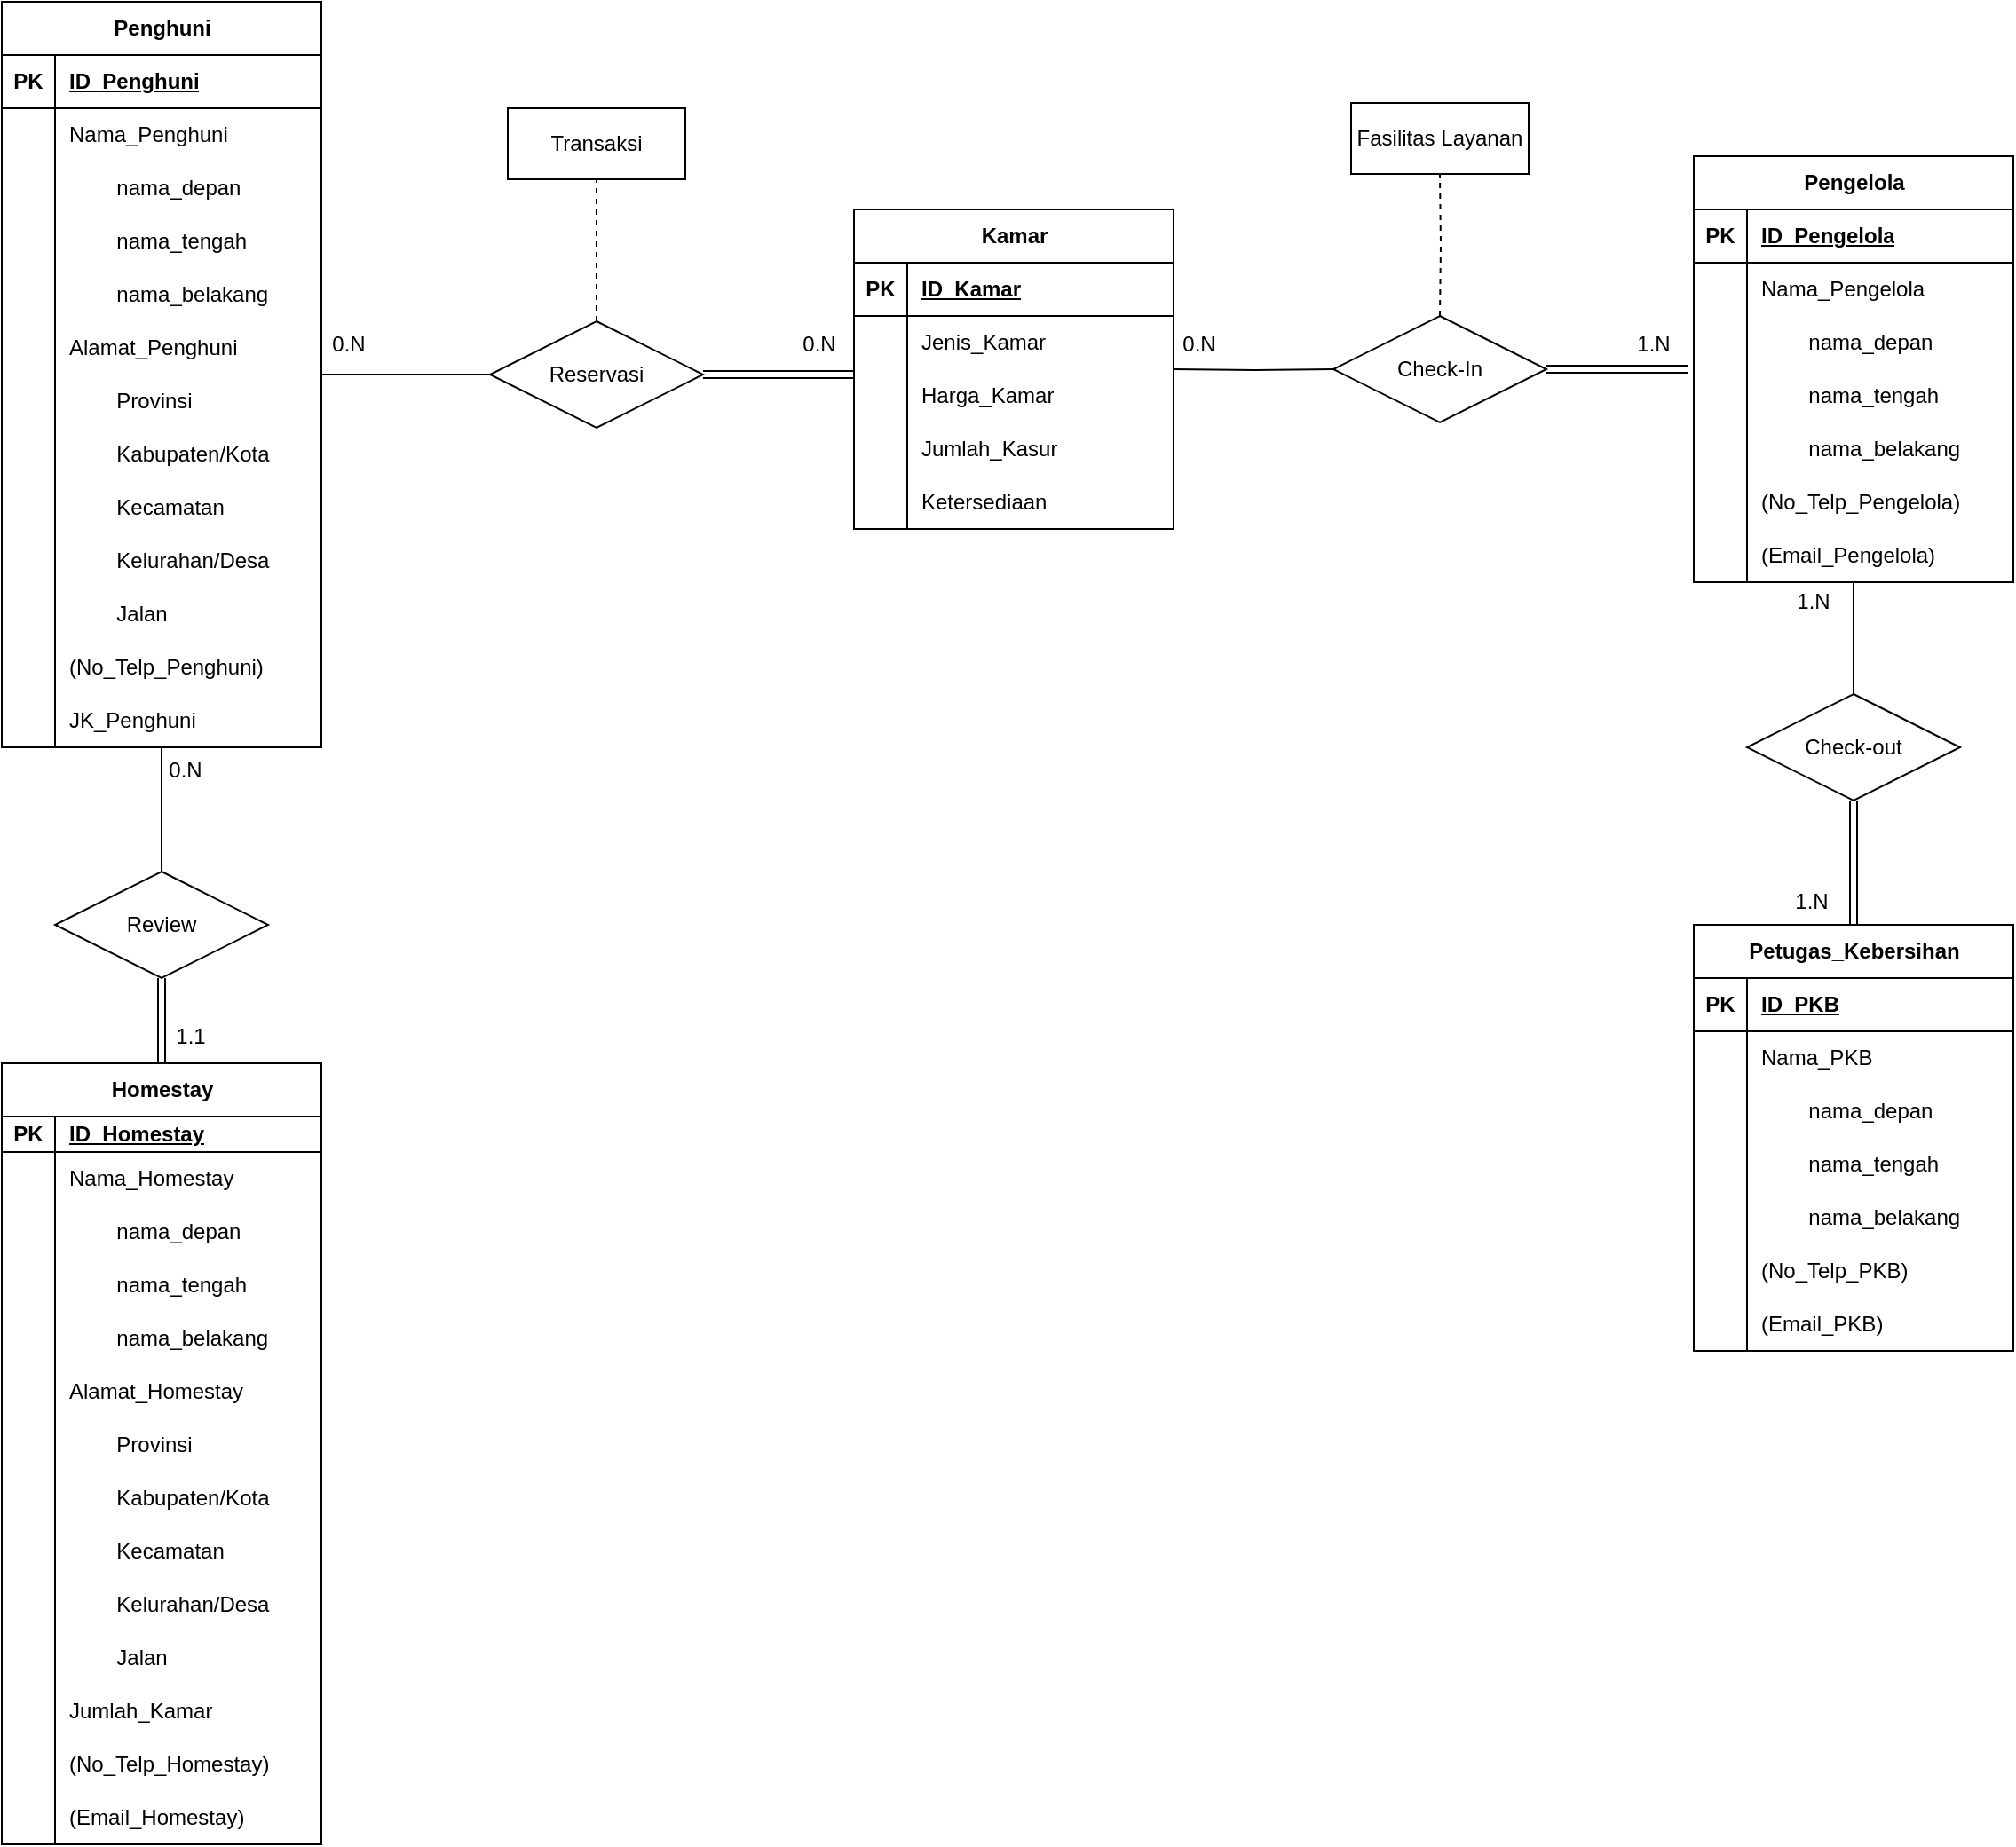 <mxfile version="22.1.5" type="github">
  <diagram name="Page-1" id="TNbsk6ovCbSjlvAbiKkQ">
    <mxGraphModel dx="5160" dy="2316" grid="1" gridSize="10" guides="1" tooltips="1" connect="1" arrows="1" fold="1" page="1" pageScale="1" pageWidth="850" pageHeight="1100" math="0" shadow="0">
      <root>
        <mxCell id="0" />
        <mxCell id="1" parent="0" />
        <mxCell id="HPp28Jpv8sES7G_G6npr-97" style="edgeStyle=orthogonalEdgeStyle;rounded=0;orthogonalLoop=1;jettySize=auto;html=1;endArrow=none;endFill=0;" edge="1" parent="1" source="HPp28Jpv8sES7G_G6npr-1" target="HPp28Jpv8sES7G_G6npr-90">
          <mxGeometry relative="1" as="geometry" />
        </mxCell>
        <mxCell id="HPp28Jpv8sES7G_G6npr-360" style="edgeStyle=orthogonalEdgeStyle;rounded=0;orthogonalLoop=1;jettySize=auto;html=1;entryX=0.5;entryY=0;entryDx=0;entryDy=0;endArrow=none;endFill=0;" edge="1" parent="1" source="HPp28Jpv8sES7G_G6npr-1">
          <mxGeometry relative="1" as="geometry">
            <mxPoint x="180" y="690" as="targetPoint" />
          </mxGeometry>
        </mxCell>
        <mxCell id="HPp28Jpv8sES7G_G6npr-1" value="Penghuni" style="shape=table;startSize=30;container=1;collapsible=1;childLayout=tableLayout;fixedRows=1;rowLines=0;fontStyle=1;align=center;resizeLast=1;html=1;" vertex="1" parent="1">
          <mxGeometry x="90" y="200" width="180" height="420" as="geometry" />
        </mxCell>
        <mxCell id="HPp28Jpv8sES7G_G6npr-2" value="" style="shape=tableRow;horizontal=0;startSize=0;swimlaneHead=0;swimlaneBody=0;fillColor=none;collapsible=0;dropTarget=0;points=[[0,0.5],[1,0.5]];portConstraint=eastwest;top=0;left=0;right=0;bottom=1;" vertex="1" parent="HPp28Jpv8sES7G_G6npr-1">
          <mxGeometry y="30" width="180" height="30" as="geometry" />
        </mxCell>
        <mxCell id="HPp28Jpv8sES7G_G6npr-3" value="PK" style="shape=partialRectangle;connectable=0;fillColor=none;top=0;left=0;bottom=0;right=0;fontStyle=1;overflow=hidden;whiteSpace=wrap;html=1;" vertex="1" parent="HPp28Jpv8sES7G_G6npr-2">
          <mxGeometry width="30" height="30" as="geometry">
            <mxRectangle width="30" height="30" as="alternateBounds" />
          </mxGeometry>
        </mxCell>
        <mxCell id="HPp28Jpv8sES7G_G6npr-4" value="ID_Penghuni" style="shape=partialRectangle;connectable=0;fillColor=none;top=0;left=0;bottom=0;right=0;align=left;spacingLeft=6;fontStyle=5;overflow=hidden;whiteSpace=wrap;html=1;" vertex="1" parent="HPp28Jpv8sES7G_G6npr-2">
          <mxGeometry x="30" width="150" height="30" as="geometry">
            <mxRectangle width="150" height="30" as="alternateBounds" />
          </mxGeometry>
        </mxCell>
        <mxCell id="HPp28Jpv8sES7G_G6npr-5" value="" style="shape=tableRow;horizontal=0;startSize=0;swimlaneHead=0;swimlaneBody=0;fillColor=none;collapsible=0;dropTarget=0;points=[[0,0.5],[1,0.5]];portConstraint=eastwest;top=0;left=0;right=0;bottom=0;" vertex="1" parent="HPp28Jpv8sES7G_G6npr-1">
          <mxGeometry y="60" width="180" height="30" as="geometry" />
        </mxCell>
        <mxCell id="HPp28Jpv8sES7G_G6npr-6" value="" style="shape=partialRectangle;connectable=0;fillColor=none;top=0;left=0;bottom=0;right=0;editable=1;overflow=hidden;whiteSpace=wrap;html=1;" vertex="1" parent="HPp28Jpv8sES7G_G6npr-5">
          <mxGeometry width="30" height="30" as="geometry">
            <mxRectangle width="30" height="30" as="alternateBounds" />
          </mxGeometry>
        </mxCell>
        <mxCell id="HPp28Jpv8sES7G_G6npr-7" value="Nama_Penghuni" style="shape=partialRectangle;connectable=0;fillColor=none;top=0;left=0;bottom=0;right=0;align=left;spacingLeft=6;overflow=hidden;whiteSpace=wrap;html=1;" vertex="1" parent="HPp28Jpv8sES7G_G6npr-5">
          <mxGeometry x="30" width="150" height="30" as="geometry">
            <mxRectangle width="150" height="30" as="alternateBounds" />
          </mxGeometry>
        </mxCell>
        <mxCell id="HPp28Jpv8sES7G_G6npr-8" value="" style="shape=tableRow;horizontal=0;startSize=0;swimlaneHead=0;swimlaneBody=0;fillColor=none;collapsible=0;dropTarget=0;points=[[0,0.5],[1,0.5]];portConstraint=eastwest;top=0;left=0;right=0;bottom=0;" vertex="1" parent="HPp28Jpv8sES7G_G6npr-1">
          <mxGeometry y="90" width="180" height="30" as="geometry" />
        </mxCell>
        <mxCell id="HPp28Jpv8sES7G_G6npr-9" value="" style="shape=partialRectangle;connectable=0;fillColor=none;top=0;left=0;bottom=0;right=0;editable=1;overflow=hidden;whiteSpace=wrap;html=1;" vertex="1" parent="HPp28Jpv8sES7G_G6npr-8">
          <mxGeometry width="30" height="30" as="geometry">
            <mxRectangle width="30" height="30" as="alternateBounds" />
          </mxGeometry>
        </mxCell>
        <mxCell id="HPp28Jpv8sES7G_G6npr-10" value="&lt;span style=&quot;white-space: pre;&quot;&gt;&#x9;&lt;/span&gt;nama_depan" style="shape=partialRectangle;connectable=0;fillColor=none;top=0;left=0;bottom=0;right=0;align=left;spacingLeft=6;overflow=hidden;whiteSpace=wrap;html=1;" vertex="1" parent="HPp28Jpv8sES7G_G6npr-8">
          <mxGeometry x="30" width="150" height="30" as="geometry">
            <mxRectangle width="150" height="30" as="alternateBounds" />
          </mxGeometry>
        </mxCell>
        <mxCell id="HPp28Jpv8sES7G_G6npr-11" value="" style="shape=tableRow;horizontal=0;startSize=0;swimlaneHead=0;swimlaneBody=0;fillColor=none;collapsible=0;dropTarget=0;points=[[0,0.5],[1,0.5]];portConstraint=eastwest;top=0;left=0;right=0;bottom=0;" vertex="1" parent="HPp28Jpv8sES7G_G6npr-1">
          <mxGeometry y="120" width="180" height="30" as="geometry" />
        </mxCell>
        <mxCell id="HPp28Jpv8sES7G_G6npr-12" value="" style="shape=partialRectangle;connectable=0;fillColor=none;top=0;left=0;bottom=0;right=0;editable=1;overflow=hidden;whiteSpace=wrap;html=1;" vertex="1" parent="HPp28Jpv8sES7G_G6npr-11">
          <mxGeometry width="30" height="30" as="geometry">
            <mxRectangle width="30" height="30" as="alternateBounds" />
          </mxGeometry>
        </mxCell>
        <mxCell id="HPp28Jpv8sES7G_G6npr-13" value="&lt;span style=&quot;white-space: pre;&quot;&gt;&#x9;&lt;/span&gt;nama_tengah" style="shape=partialRectangle;connectable=0;fillColor=none;top=0;left=0;bottom=0;right=0;align=left;spacingLeft=6;overflow=hidden;whiteSpace=wrap;html=1;" vertex="1" parent="HPp28Jpv8sES7G_G6npr-11">
          <mxGeometry x="30" width="150" height="30" as="geometry">
            <mxRectangle width="150" height="30" as="alternateBounds" />
          </mxGeometry>
        </mxCell>
        <mxCell id="HPp28Jpv8sES7G_G6npr-14" value="" style="shape=tableRow;horizontal=0;startSize=0;swimlaneHead=0;swimlaneBody=0;fillColor=none;collapsible=0;dropTarget=0;points=[[0,0.5],[1,0.5]];portConstraint=eastwest;top=0;left=0;right=0;bottom=0;" vertex="1" parent="HPp28Jpv8sES7G_G6npr-1">
          <mxGeometry y="150" width="180" height="30" as="geometry" />
        </mxCell>
        <mxCell id="HPp28Jpv8sES7G_G6npr-15" value="" style="shape=partialRectangle;connectable=0;fillColor=none;top=0;left=0;bottom=0;right=0;editable=1;overflow=hidden;whiteSpace=wrap;html=1;" vertex="1" parent="HPp28Jpv8sES7G_G6npr-14">
          <mxGeometry width="30" height="30" as="geometry">
            <mxRectangle width="30" height="30" as="alternateBounds" />
          </mxGeometry>
        </mxCell>
        <mxCell id="HPp28Jpv8sES7G_G6npr-16" value="&lt;span style=&quot;white-space: pre;&quot;&gt;&#x9;&lt;/span&gt;nama_belakang" style="shape=partialRectangle;connectable=0;fillColor=none;top=0;left=0;bottom=0;right=0;align=left;spacingLeft=6;overflow=hidden;whiteSpace=wrap;html=1;" vertex="1" parent="HPp28Jpv8sES7G_G6npr-14">
          <mxGeometry x="30" width="150" height="30" as="geometry">
            <mxRectangle width="150" height="30" as="alternateBounds" />
          </mxGeometry>
        </mxCell>
        <mxCell id="HPp28Jpv8sES7G_G6npr-17" value="" style="shape=tableRow;horizontal=0;startSize=0;swimlaneHead=0;swimlaneBody=0;fillColor=none;collapsible=0;dropTarget=0;points=[[0,0.5],[1,0.5]];portConstraint=eastwest;top=0;left=0;right=0;bottom=0;" vertex="1" parent="HPp28Jpv8sES7G_G6npr-1">
          <mxGeometry y="180" width="180" height="30" as="geometry" />
        </mxCell>
        <mxCell id="HPp28Jpv8sES7G_G6npr-18" value="" style="shape=partialRectangle;connectable=0;fillColor=none;top=0;left=0;bottom=0;right=0;editable=1;overflow=hidden;whiteSpace=wrap;html=1;" vertex="1" parent="HPp28Jpv8sES7G_G6npr-17">
          <mxGeometry width="30" height="30" as="geometry">
            <mxRectangle width="30" height="30" as="alternateBounds" />
          </mxGeometry>
        </mxCell>
        <mxCell id="HPp28Jpv8sES7G_G6npr-19" value="Alamat_Penghuni" style="shape=partialRectangle;connectable=0;fillColor=none;top=0;left=0;bottom=0;right=0;align=left;spacingLeft=6;overflow=hidden;whiteSpace=wrap;html=1;" vertex="1" parent="HPp28Jpv8sES7G_G6npr-17">
          <mxGeometry x="30" width="150" height="30" as="geometry">
            <mxRectangle width="150" height="30" as="alternateBounds" />
          </mxGeometry>
        </mxCell>
        <mxCell id="HPp28Jpv8sES7G_G6npr-20" value="" style="shape=tableRow;horizontal=0;startSize=0;swimlaneHead=0;swimlaneBody=0;fillColor=none;collapsible=0;dropTarget=0;points=[[0,0.5],[1,0.5]];portConstraint=eastwest;top=0;left=0;right=0;bottom=0;" vertex="1" parent="HPp28Jpv8sES7G_G6npr-1">
          <mxGeometry y="210" width="180" height="30" as="geometry" />
        </mxCell>
        <mxCell id="HPp28Jpv8sES7G_G6npr-21" value="" style="shape=partialRectangle;connectable=0;fillColor=none;top=0;left=0;bottom=0;right=0;editable=1;overflow=hidden;whiteSpace=wrap;html=1;" vertex="1" parent="HPp28Jpv8sES7G_G6npr-20">
          <mxGeometry width="30" height="30" as="geometry">
            <mxRectangle width="30" height="30" as="alternateBounds" />
          </mxGeometry>
        </mxCell>
        <mxCell id="HPp28Jpv8sES7G_G6npr-22" value="&lt;span style=&quot;white-space: pre;&quot;&gt;&#x9;&lt;/span&gt;Provinsi" style="shape=partialRectangle;connectable=0;fillColor=none;top=0;left=0;bottom=0;right=0;align=left;spacingLeft=6;overflow=hidden;whiteSpace=wrap;html=1;" vertex="1" parent="HPp28Jpv8sES7G_G6npr-20">
          <mxGeometry x="30" width="150" height="30" as="geometry">
            <mxRectangle width="150" height="30" as="alternateBounds" />
          </mxGeometry>
        </mxCell>
        <mxCell id="HPp28Jpv8sES7G_G6npr-23" value="" style="shape=tableRow;horizontal=0;startSize=0;swimlaneHead=0;swimlaneBody=0;fillColor=none;collapsible=0;dropTarget=0;points=[[0,0.5],[1,0.5]];portConstraint=eastwest;top=0;left=0;right=0;bottom=0;" vertex="1" parent="HPp28Jpv8sES7G_G6npr-1">
          <mxGeometry y="240" width="180" height="30" as="geometry" />
        </mxCell>
        <mxCell id="HPp28Jpv8sES7G_G6npr-24" value="" style="shape=partialRectangle;connectable=0;fillColor=none;top=0;left=0;bottom=0;right=0;editable=1;overflow=hidden;whiteSpace=wrap;html=1;" vertex="1" parent="HPp28Jpv8sES7G_G6npr-23">
          <mxGeometry width="30" height="30" as="geometry">
            <mxRectangle width="30" height="30" as="alternateBounds" />
          </mxGeometry>
        </mxCell>
        <mxCell id="HPp28Jpv8sES7G_G6npr-25" value="&lt;span style=&quot;white-space: pre;&quot;&gt;&#x9;&lt;/span&gt;Kabupaten/Kota" style="shape=partialRectangle;connectable=0;fillColor=none;top=0;left=0;bottom=0;right=0;align=left;spacingLeft=6;overflow=hidden;whiteSpace=wrap;html=1;" vertex="1" parent="HPp28Jpv8sES7G_G6npr-23">
          <mxGeometry x="30" width="150" height="30" as="geometry">
            <mxRectangle width="150" height="30" as="alternateBounds" />
          </mxGeometry>
        </mxCell>
        <mxCell id="HPp28Jpv8sES7G_G6npr-26" value="" style="shape=tableRow;horizontal=0;startSize=0;swimlaneHead=0;swimlaneBody=0;fillColor=none;collapsible=0;dropTarget=0;points=[[0,0.5],[1,0.5]];portConstraint=eastwest;top=0;left=0;right=0;bottom=0;" vertex="1" parent="HPp28Jpv8sES7G_G6npr-1">
          <mxGeometry y="270" width="180" height="30" as="geometry" />
        </mxCell>
        <mxCell id="HPp28Jpv8sES7G_G6npr-27" value="" style="shape=partialRectangle;connectable=0;fillColor=none;top=0;left=0;bottom=0;right=0;editable=1;overflow=hidden;whiteSpace=wrap;html=1;" vertex="1" parent="HPp28Jpv8sES7G_G6npr-26">
          <mxGeometry width="30" height="30" as="geometry">
            <mxRectangle width="30" height="30" as="alternateBounds" />
          </mxGeometry>
        </mxCell>
        <mxCell id="HPp28Jpv8sES7G_G6npr-28" value="&lt;span style=&quot;white-space: pre;&quot;&gt;&#x9;&lt;/span&gt;Kecamatan" style="shape=partialRectangle;connectable=0;fillColor=none;top=0;left=0;bottom=0;right=0;align=left;spacingLeft=6;overflow=hidden;whiteSpace=wrap;html=1;" vertex="1" parent="HPp28Jpv8sES7G_G6npr-26">
          <mxGeometry x="30" width="150" height="30" as="geometry">
            <mxRectangle width="150" height="30" as="alternateBounds" />
          </mxGeometry>
        </mxCell>
        <mxCell id="HPp28Jpv8sES7G_G6npr-29" value="" style="shape=tableRow;horizontal=0;startSize=0;swimlaneHead=0;swimlaneBody=0;fillColor=none;collapsible=0;dropTarget=0;points=[[0,0.5],[1,0.5]];portConstraint=eastwest;top=0;left=0;right=0;bottom=0;" vertex="1" parent="HPp28Jpv8sES7G_G6npr-1">
          <mxGeometry y="300" width="180" height="30" as="geometry" />
        </mxCell>
        <mxCell id="HPp28Jpv8sES7G_G6npr-30" value="" style="shape=partialRectangle;connectable=0;fillColor=none;top=0;left=0;bottom=0;right=0;editable=1;overflow=hidden;whiteSpace=wrap;html=1;" vertex="1" parent="HPp28Jpv8sES7G_G6npr-29">
          <mxGeometry width="30" height="30" as="geometry">
            <mxRectangle width="30" height="30" as="alternateBounds" />
          </mxGeometry>
        </mxCell>
        <mxCell id="HPp28Jpv8sES7G_G6npr-31" value="&lt;span style=&quot;white-space: pre;&quot;&gt;&#x9;&lt;/span&gt;Kelurahan/Desa" style="shape=partialRectangle;connectable=0;fillColor=none;top=0;left=0;bottom=0;right=0;align=left;spacingLeft=6;overflow=hidden;whiteSpace=wrap;html=1;" vertex="1" parent="HPp28Jpv8sES7G_G6npr-29">
          <mxGeometry x="30" width="150" height="30" as="geometry">
            <mxRectangle width="150" height="30" as="alternateBounds" />
          </mxGeometry>
        </mxCell>
        <mxCell id="HPp28Jpv8sES7G_G6npr-32" value="" style="shape=tableRow;horizontal=0;startSize=0;swimlaneHead=0;swimlaneBody=0;fillColor=none;collapsible=0;dropTarget=0;points=[[0,0.5],[1,0.5]];portConstraint=eastwest;top=0;left=0;right=0;bottom=0;" vertex="1" parent="HPp28Jpv8sES7G_G6npr-1">
          <mxGeometry y="330" width="180" height="30" as="geometry" />
        </mxCell>
        <mxCell id="HPp28Jpv8sES7G_G6npr-33" value="" style="shape=partialRectangle;connectable=0;fillColor=none;top=0;left=0;bottom=0;right=0;editable=1;overflow=hidden;whiteSpace=wrap;html=1;" vertex="1" parent="HPp28Jpv8sES7G_G6npr-32">
          <mxGeometry width="30" height="30" as="geometry">
            <mxRectangle width="30" height="30" as="alternateBounds" />
          </mxGeometry>
        </mxCell>
        <mxCell id="HPp28Jpv8sES7G_G6npr-34" value="&lt;span style=&quot;white-space: pre;&quot;&gt;&#x9;&lt;/span&gt;Jalan" style="shape=partialRectangle;connectable=0;fillColor=none;top=0;left=0;bottom=0;right=0;align=left;spacingLeft=6;overflow=hidden;whiteSpace=wrap;html=1;" vertex="1" parent="HPp28Jpv8sES7G_G6npr-32">
          <mxGeometry x="30" width="150" height="30" as="geometry">
            <mxRectangle width="150" height="30" as="alternateBounds" />
          </mxGeometry>
        </mxCell>
        <mxCell id="HPp28Jpv8sES7G_G6npr-35" value="" style="shape=tableRow;horizontal=0;startSize=0;swimlaneHead=0;swimlaneBody=0;fillColor=none;collapsible=0;dropTarget=0;points=[[0,0.5],[1,0.5]];portConstraint=eastwest;top=0;left=0;right=0;bottom=0;" vertex="1" parent="HPp28Jpv8sES7G_G6npr-1">
          <mxGeometry y="360" width="180" height="30" as="geometry" />
        </mxCell>
        <mxCell id="HPp28Jpv8sES7G_G6npr-36" value="" style="shape=partialRectangle;connectable=0;fillColor=none;top=0;left=0;bottom=0;right=0;editable=1;overflow=hidden;whiteSpace=wrap;html=1;" vertex="1" parent="HPp28Jpv8sES7G_G6npr-35">
          <mxGeometry width="30" height="30" as="geometry">
            <mxRectangle width="30" height="30" as="alternateBounds" />
          </mxGeometry>
        </mxCell>
        <mxCell id="HPp28Jpv8sES7G_G6npr-37" value="(No_Telp_Penghuni)" style="shape=partialRectangle;connectable=0;fillColor=none;top=0;left=0;bottom=0;right=0;align=left;spacingLeft=6;overflow=hidden;whiteSpace=wrap;html=1;" vertex="1" parent="HPp28Jpv8sES7G_G6npr-35">
          <mxGeometry x="30" width="150" height="30" as="geometry">
            <mxRectangle width="150" height="30" as="alternateBounds" />
          </mxGeometry>
        </mxCell>
        <mxCell id="HPp28Jpv8sES7G_G6npr-38" value="" style="shape=tableRow;horizontal=0;startSize=0;swimlaneHead=0;swimlaneBody=0;fillColor=none;collapsible=0;dropTarget=0;points=[[0,0.5],[1,0.5]];portConstraint=eastwest;top=0;left=0;right=0;bottom=0;" vertex="1" parent="HPp28Jpv8sES7G_G6npr-1">
          <mxGeometry y="390" width="180" height="30" as="geometry" />
        </mxCell>
        <mxCell id="HPp28Jpv8sES7G_G6npr-39" value="" style="shape=partialRectangle;connectable=0;fillColor=none;top=0;left=0;bottom=0;right=0;editable=1;overflow=hidden;whiteSpace=wrap;html=1;" vertex="1" parent="HPp28Jpv8sES7G_G6npr-38">
          <mxGeometry width="30" height="30" as="geometry">
            <mxRectangle width="30" height="30" as="alternateBounds" />
          </mxGeometry>
        </mxCell>
        <mxCell id="HPp28Jpv8sES7G_G6npr-40" value="JK_Penghuni" style="shape=partialRectangle;connectable=0;fillColor=none;top=0;left=0;bottom=0;right=0;align=left;spacingLeft=6;overflow=hidden;whiteSpace=wrap;html=1;" vertex="1" parent="HPp28Jpv8sES7G_G6npr-38">
          <mxGeometry x="30" width="150" height="30" as="geometry">
            <mxRectangle width="150" height="30" as="alternateBounds" />
          </mxGeometry>
        </mxCell>
        <mxCell id="HPp28Jpv8sES7G_G6npr-258" style="edgeStyle=orthogonalEdgeStyle;rounded=0;orthogonalLoop=1;jettySize=auto;html=1;entryX=0;entryY=0.5;entryDx=0;entryDy=0;endArrow=none;endFill=0;" edge="1" parent="1" target="HPp28Jpv8sES7G_G6npr-257">
          <mxGeometry relative="1" as="geometry">
            <mxPoint x="810" y="407.0" as="targetPoint" />
            <mxPoint x="750" y="407" as="sourcePoint" />
          </mxGeometry>
        </mxCell>
        <mxCell id="HPp28Jpv8sES7G_G6npr-98" style="edgeStyle=orthogonalEdgeStyle;rounded=0;orthogonalLoop=1;jettySize=auto;html=1;endArrow=none;endFill=0;shape=link;" edge="1" parent="1" source="HPp28Jpv8sES7G_G6npr-90">
          <mxGeometry relative="1" as="geometry">
            <mxPoint x="570" y="410" as="targetPoint" />
          </mxGeometry>
        </mxCell>
        <mxCell id="HPp28Jpv8sES7G_G6npr-100" style="edgeStyle=orthogonalEdgeStyle;rounded=0;orthogonalLoop=1;jettySize=auto;html=1;entryX=0.5;entryY=1;entryDx=0;entryDy=0;endArrow=none;endFill=0;dashed=1;" edge="1" parent="1" source="HPp28Jpv8sES7G_G6npr-90" target="HPp28Jpv8sES7G_G6npr-99">
          <mxGeometry relative="1" as="geometry" />
        </mxCell>
        <mxCell id="HPp28Jpv8sES7G_G6npr-90" value="Reservasi" style="shape=rhombus;perimeter=rhombusPerimeter;whiteSpace=wrap;html=1;align=center;" vertex="1" parent="1">
          <mxGeometry x="365" y="380" width="120" height="60" as="geometry" />
        </mxCell>
        <mxCell id="HPp28Jpv8sES7G_G6npr-99" value="Transaksi" style="whiteSpace=wrap;html=1;align=center;" vertex="1" parent="1">
          <mxGeometry x="375" y="260" width="100" height="40" as="geometry" />
        </mxCell>
        <mxCell id="HPp28Jpv8sES7G_G6npr-370" style="edgeStyle=orthogonalEdgeStyle;rounded=0;orthogonalLoop=1;jettySize=auto;html=1;entryX=0.5;entryY=0;entryDx=0;entryDy=0;endArrow=none;endFill=0;" edge="1" parent="1" source="HPp28Jpv8sES7G_G6npr-101" target="HPp28Jpv8sES7G_G6npr-369">
          <mxGeometry relative="1" as="geometry" />
        </mxCell>
        <mxCell id="HPp28Jpv8sES7G_G6npr-101" value="Pengelola" style="shape=table;startSize=30;container=1;collapsible=1;childLayout=tableLayout;fixedRows=1;rowLines=0;fontStyle=1;align=center;resizeLast=1;html=1;" vertex="1" parent="1">
          <mxGeometry x="1043" y="287" width="180" height="240" as="geometry" />
        </mxCell>
        <mxCell id="HPp28Jpv8sES7G_G6npr-102" value="" style="shape=tableRow;horizontal=0;startSize=0;swimlaneHead=0;swimlaneBody=0;fillColor=none;collapsible=0;dropTarget=0;points=[[0,0.5],[1,0.5]];portConstraint=eastwest;top=0;left=0;right=0;bottom=1;" vertex="1" parent="HPp28Jpv8sES7G_G6npr-101">
          <mxGeometry y="30" width="180" height="30" as="geometry" />
        </mxCell>
        <mxCell id="HPp28Jpv8sES7G_G6npr-103" value="PK" style="shape=partialRectangle;connectable=0;fillColor=none;top=0;left=0;bottom=0;right=0;fontStyle=1;overflow=hidden;whiteSpace=wrap;html=1;" vertex="1" parent="HPp28Jpv8sES7G_G6npr-102">
          <mxGeometry width="30" height="30" as="geometry">
            <mxRectangle width="30" height="30" as="alternateBounds" />
          </mxGeometry>
        </mxCell>
        <mxCell id="HPp28Jpv8sES7G_G6npr-104" value="ID_Pengelola" style="shape=partialRectangle;connectable=0;fillColor=none;top=0;left=0;bottom=0;right=0;align=left;spacingLeft=6;fontStyle=5;overflow=hidden;whiteSpace=wrap;html=1;" vertex="1" parent="HPp28Jpv8sES7G_G6npr-102">
          <mxGeometry x="30" width="150" height="30" as="geometry">
            <mxRectangle width="150" height="30" as="alternateBounds" />
          </mxGeometry>
        </mxCell>
        <mxCell id="HPp28Jpv8sES7G_G6npr-105" value="" style="shape=tableRow;horizontal=0;startSize=0;swimlaneHead=0;swimlaneBody=0;fillColor=none;collapsible=0;dropTarget=0;points=[[0,0.5],[1,0.5]];portConstraint=eastwest;top=0;left=0;right=0;bottom=0;" vertex="1" parent="HPp28Jpv8sES7G_G6npr-101">
          <mxGeometry y="60" width="180" height="30" as="geometry" />
        </mxCell>
        <mxCell id="HPp28Jpv8sES7G_G6npr-106" value="" style="shape=partialRectangle;connectable=0;fillColor=none;top=0;left=0;bottom=0;right=0;editable=1;overflow=hidden;whiteSpace=wrap;html=1;" vertex="1" parent="HPp28Jpv8sES7G_G6npr-105">
          <mxGeometry width="30" height="30" as="geometry">
            <mxRectangle width="30" height="30" as="alternateBounds" />
          </mxGeometry>
        </mxCell>
        <mxCell id="HPp28Jpv8sES7G_G6npr-107" value="Nama_Pengelola" style="shape=partialRectangle;connectable=0;fillColor=none;top=0;left=0;bottom=0;right=0;align=left;spacingLeft=6;overflow=hidden;whiteSpace=wrap;html=1;" vertex="1" parent="HPp28Jpv8sES7G_G6npr-105">
          <mxGeometry x="30" width="150" height="30" as="geometry">
            <mxRectangle width="150" height="30" as="alternateBounds" />
          </mxGeometry>
        </mxCell>
        <mxCell id="HPp28Jpv8sES7G_G6npr-108" value="" style="shape=tableRow;horizontal=0;startSize=0;swimlaneHead=0;swimlaneBody=0;fillColor=none;collapsible=0;dropTarget=0;points=[[0,0.5],[1,0.5]];portConstraint=eastwest;top=0;left=0;right=0;bottom=0;" vertex="1" parent="HPp28Jpv8sES7G_G6npr-101">
          <mxGeometry y="90" width="180" height="30" as="geometry" />
        </mxCell>
        <mxCell id="HPp28Jpv8sES7G_G6npr-109" value="" style="shape=partialRectangle;connectable=0;fillColor=none;top=0;left=0;bottom=0;right=0;editable=1;overflow=hidden;whiteSpace=wrap;html=1;" vertex="1" parent="HPp28Jpv8sES7G_G6npr-108">
          <mxGeometry width="30" height="30" as="geometry">
            <mxRectangle width="30" height="30" as="alternateBounds" />
          </mxGeometry>
        </mxCell>
        <mxCell id="HPp28Jpv8sES7G_G6npr-110" value="&lt;span style=&quot;white-space: pre;&quot;&gt;&#x9;&lt;/span&gt;nama_depan" style="shape=partialRectangle;connectable=0;fillColor=none;top=0;left=0;bottom=0;right=0;align=left;spacingLeft=6;overflow=hidden;whiteSpace=wrap;html=1;" vertex="1" parent="HPp28Jpv8sES7G_G6npr-108">
          <mxGeometry x="30" width="150" height="30" as="geometry">
            <mxRectangle width="150" height="30" as="alternateBounds" />
          </mxGeometry>
        </mxCell>
        <mxCell id="HPp28Jpv8sES7G_G6npr-111" value="" style="shape=tableRow;horizontal=0;startSize=0;swimlaneHead=0;swimlaneBody=0;fillColor=none;collapsible=0;dropTarget=0;points=[[0,0.5],[1,0.5]];portConstraint=eastwest;top=0;left=0;right=0;bottom=0;" vertex="1" parent="HPp28Jpv8sES7G_G6npr-101">
          <mxGeometry y="120" width="180" height="30" as="geometry" />
        </mxCell>
        <mxCell id="HPp28Jpv8sES7G_G6npr-112" value="" style="shape=partialRectangle;connectable=0;fillColor=none;top=0;left=0;bottom=0;right=0;editable=1;overflow=hidden;whiteSpace=wrap;html=1;" vertex="1" parent="HPp28Jpv8sES7G_G6npr-111">
          <mxGeometry width="30" height="30" as="geometry">
            <mxRectangle width="30" height="30" as="alternateBounds" />
          </mxGeometry>
        </mxCell>
        <mxCell id="HPp28Jpv8sES7G_G6npr-113" value="&lt;span style=&quot;white-space: pre;&quot;&gt;&#x9;&lt;/span&gt;nama_tengah" style="shape=partialRectangle;connectable=0;fillColor=none;top=0;left=0;bottom=0;right=0;align=left;spacingLeft=6;overflow=hidden;whiteSpace=wrap;html=1;" vertex="1" parent="HPp28Jpv8sES7G_G6npr-111">
          <mxGeometry x="30" width="150" height="30" as="geometry">
            <mxRectangle width="150" height="30" as="alternateBounds" />
          </mxGeometry>
        </mxCell>
        <mxCell id="HPp28Jpv8sES7G_G6npr-114" value="" style="shape=tableRow;horizontal=0;startSize=0;swimlaneHead=0;swimlaneBody=0;fillColor=none;collapsible=0;dropTarget=0;points=[[0,0.5],[1,0.5]];portConstraint=eastwest;top=0;left=0;right=0;bottom=0;" vertex="1" parent="HPp28Jpv8sES7G_G6npr-101">
          <mxGeometry y="150" width="180" height="30" as="geometry" />
        </mxCell>
        <mxCell id="HPp28Jpv8sES7G_G6npr-115" value="" style="shape=partialRectangle;connectable=0;fillColor=none;top=0;left=0;bottom=0;right=0;editable=1;overflow=hidden;whiteSpace=wrap;html=1;" vertex="1" parent="HPp28Jpv8sES7G_G6npr-114">
          <mxGeometry width="30" height="30" as="geometry">
            <mxRectangle width="30" height="30" as="alternateBounds" />
          </mxGeometry>
        </mxCell>
        <mxCell id="HPp28Jpv8sES7G_G6npr-116" value="&lt;span style=&quot;white-space: pre;&quot;&gt;&#x9;&lt;/span&gt;nama_belakang" style="shape=partialRectangle;connectable=0;fillColor=none;top=0;left=0;bottom=0;right=0;align=left;spacingLeft=6;overflow=hidden;whiteSpace=wrap;html=1;" vertex="1" parent="HPp28Jpv8sES7G_G6npr-114">
          <mxGeometry x="30" width="150" height="30" as="geometry">
            <mxRectangle width="150" height="30" as="alternateBounds" />
          </mxGeometry>
        </mxCell>
        <mxCell id="HPp28Jpv8sES7G_G6npr-117" value="" style="shape=tableRow;horizontal=0;startSize=0;swimlaneHead=0;swimlaneBody=0;fillColor=none;collapsible=0;dropTarget=0;points=[[0,0.5],[1,0.5]];portConstraint=eastwest;top=0;left=0;right=0;bottom=0;" vertex="1" parent="HPp28Jpv8sES7G_G6npr-101">
          <mxGeometry y="180" width="180" height="30" as="geometry" />
        </mxCell>
        <mxCell id="HPp28Jpv8sES7G_G6npr-118" value="" style="shape=partialRectangle;connectable=0;fillColor=none;top=0;left=0;bottom=0;right=0;editable=1;overflow=hidden;whiteSpace=wrap;html=1;" vertex="1" parent="HPp28Jpv8sES7G_G6npr-117">
          <mxGeometry width="30" height="30" as="geometry">
            <mxRectangle width="30" height="30" as="alternateBounds" />
          </mxGeometry>
        </mxCell>
        <mxCell id="HPp28Jpv8sES7G_G6npr-119" value="(No_Telp_Pengelola)" style="shape=partialRectangle;connectable=0;fillColor=none;top=0;left=0;bottom=0;right=0;align=left;spacingLeft=6;overflow=hidden;whiteSpace=wrap;html=1;" vertex="1" parent="HPp28Jpv8sES7G_G6npr-117">
          <mxGeometry x="30" width="150" height="30" as="geometry">
            <mxRectangle width="150" height="30" as="alternateBounds" />
          </mxGeometry>
        </mxCell>
        <mxCell id="HPp28Jpv8sES7G_G6npr-120" value="" style="shape=tableRow;horizontal=0;startSize=0;swimlaneHead=0;swimlaneBody=0;fillColor=none;collapsible=0;dropTarget=0;points=[[0,0.5],[1,0.5]];portConstraint=eastwest;top=0;left=0;right=0;bottom=0;" vertex="1" parent="HPp28Jpv8sES7G_G6npr-101">
          <mxGeometry y="210" width="180" height="30" as="geometry" />
        </mxCell>
        <mxCell id="HPp28Jpv8sES7G_G6npr-121" value="" style="shape=partialRectangle;connectable=0;fillColor=none;top=0;left=0;bottom=0;right=0;editable=1;overflow=hidden;whiteSpace=wrap;html=1;" vertex="1" parent="HPp28Jpv8sES7G_G6npr-120">
          <mxGeometry width="30" height="30" as="geometry">
            <mxRectangle width="30" height="30" as="alternateBounds" />
          </mxGeometry>
        </mxCell>
        <mxCell id="HPp28Jpv8sES7G_G6npr-122" value="(Email_Pengelola)" style="shape=partialRectangle;connectable=0;fillColor=none;top=0;left=0;bottom=0;right=0;align=left;spacingLeft=6;overflow=hidden;whiteSpace=wrap;html=1;" vertex="1" parent="HPp28Jpv8sES7G_G6npr-120">
          <mxGeometry x="30" width="150" height="30" as="geometry">
            <mxRectangle width="150" height="30" as="alternateBounds" />
          </mxGeometry>
        </mxCell>
        <mxCell id="HPp28Jpv8sES7G_G6npr-144" value="Petugas_Kebersihan" style="shape=table;startSize=30;container=1;collapsible=1;childLayout=tableLayout;fixedRows=1;rowLines=0;fontStyle=1;align=center;resizeLast=1;html=1;" vertex="1" parent="1">
          <mxGeometry x="1043" y="720" width="180" height="240" as="geometry" />
        </mxCell>
        <mxCell id="HPp28Jpv8sES7G_G6npr-145" value="" style="shape=tableRow;horizontal=0;startSize=0;swimlaneHead=0;swimlaneBody=0;fillColor=none;collapsible=0;dropTarget=0;points=[[0,0.5],[1,0.5]];portConstraint=eastwest;top=0;left=0;right=0;bottom=1;" vertex="1" parent="HPp28Jpv8sES7G_G6npr-144">
          <mxGeometry y="30" width="180" height="30" as="geometry" />
        </mxCell>
        <mxCell id="HPp28Jpv8sES7G_G6npr-146" value="PK" style="shape=partialRectangle;connectable=0;fillColor=none;top=0;left=0;bottom=0;right=0;fontStyle=1;overflow=hidden;whiteSpace=wrap;html=1;" vertex="1" parent="HPp28Jpv8sES7G_G6npr-145">
          <mxGeometry width="30" height="30" as="geometry">
            <mxRectangle width="30" height="30" as="alternateBounds" />
          </mxGeometry>
        </mxCell>
        <mxCell id="HPp28Jpv8sES7G_G6npr-147" value="ID_PKB" style="shape=partialRectangle;connectable=0;fillColor=none;top=0;left=0;bottom=0;right=0;align=left;spacingLeft=6;fontStyle=5;overflow=hidden;whiteSpace=wrap;html=1;" vertex="1" parent="HPp28Jpv8sES7G_G6npr-145">
          <mxGeometry x="30" width="150" height="30" as="geometry">
            <mxRectangle width="150" height="30" as="alternateBounds" />
          </mxGeometry>
        </mxCell>
        <mxCell id="HPp28Jpv8sES7G_G6npr-148" value="" style="shape=tableRow;horizontal=0;startSize=0;swimlaneHead=0;swimlaneBody=0;fillColor=none;collapsible=0;dropTarget=0;points=[[0,0.5],[1,0.5]];portConstraint=eastwest;top=0;left=0;right=0;bottom=0;" vertex="1" parent="HPp28Jpv8sES7G_G6npr-144">
          <mxGeometry y="60" width="180" height="30" as="geometry" />
        </mxCell>
        <mxCell id="HPp28Jpv8sES7G_G6npr-149" value="" style="shape=partialRectangle;connectable=0;fillColor=none;top=0;left=0;bottom=0;right=0;editable=1;overflow=hidden;whiteSpace=wrap;html=1;" vertex="1" parent="HPp28Jpv8sES7G_G6npr-148">
          <mxGeometry width="30" height="30" as="geometry">
            <mxRectangle width="30" height="30" as="alternateBounds" />
          </mxGeometry>
        </mxCell>
        <mxCell id="HPp28Jpv8sES7G_G6npr-150" value="Nama_PKB" style="shape=partialRectangle;connectable=0;fillColor=none;top=0;left=0;bottom=0;right=0;align=left;spacingLeft=6;overflow=hidden;whiteSpace=wrap;html=1;" vertex="1" parent="HPp28Jpv8sES7G_G6npr-148">
          <mxGeometry x="30" width="150" height="30" as="geometry">
            <mxRectangle width="150" height="30" as="alternateBounds" />
          </mxGeometry>
        </mxCell>
        <mxCell id="HPp28Jpv8sES7G_G6npr-151" value="" style="shape=tableRow;horizontal=0;startSize=0;swimlaneHead=0;swimlaneBody=0;fillColor=none;collapsible=0;dropTarget=0;points=[[0,0.5],[1,0.5]];portConstraint=eastwest;top=0;left=0;right=0;bottom=0;" vertex="1" parent="HPp28Jpv8sES7G_G6npr-144">
          <mxGeometry y="90" width="180" height="30" as="geometry" />
        </mxCell>
        <mxCell id="HPp28Jpv8sES7G_G6npr-152" value="" style="shape=partialRectangle;connectable=0;fillColor=none;top=0;left=0;bottom=0;right=0;editable=1;overflow=hidden;whiteSpace=wrap;html=1;" vertex="1" parent="HPp28Jpv8sES7G_G6npr-151">
          <mxGeometry width="30" height="30" as="geometry">
            <mxRectangle width="30" height="30" as="alternateBounds" />
          </mxGeometry>
        </mxCell>
        <mxCell id="HPp28Jpv8sES7G_G6npr-153" value="&lt;span style=&quot;white-space: pre;&quot;&gt;&#x9;&lt;/span&gt;nama_depan" style="shape=partialRectangle;connectable=0;fillColor=none;top=0;left=0;bottom=0;right=0;align=left;spacingLeft=6;overflow=hidden;whiteSpace=wrap;html=1;" vertex="1" parent="HPp28Jpv8sES7G_G6npr-151">
          <mxGeometry x="30" width="150" height="30" as="geometry">
            <mxRectangle width="150" height="30" as="alternateBounds" />
          </mxGeometry>
        </mxCell>
        <mxCell id="HPp28Jpv8sES7G_G6npr-154" value="" style="shape=tableRow;horizontal=0;startSize=0;swimlaneHead=0;swimlaneBody=0;fillColor=none;collapsible=0;dropTarget=0;points=[[0,0.5],[1,0.5]];portConstraint=eastwest;top=0;left=0;right=0;bottom=0;" vertex="1" parent="HPp28Jpv8sES7G_G6npr-144">
          <mxGeometry y="120" width="180" height="30" as="geometry" />
        </mxCell>
        <mxCell id="HPp28Jpv8sES7G_G6npr-155" value="" style="shape=partialRectangle;connectable=0;fillColor=none;top=0;left=0;bottom=0;right=0;editable=1;overflow=hidden;whiteSpace=wrap;html=1;" vertex="1" parent="HPp28Jpv8sES7G_G6npr-154">
          <mxGeometry width="30" height="30" as="geometry">
            <mxRectangle width="30" height="30" as="alternateBounds" />
          </mxGeometry>
        </mxCell>
        <mxCell id="HPp28Jpv8sES7G_G6npr-156" value="&lt;span style=&quot;white-space: pre;&quot;&gt;&#x9;&lt;/span&gt;nama_tengah" style="shape=partialRectangle;connectable=0;fillColor=none;top=0;left=0;bottom=0;right=0;align=left;spacingLeft=6;overflow=hidden;whiteSpace=wrap;html=1;" vertex="1" parent="HPp28Jpv8sES7G_G6npr-154">
          <mxGeometry x="30" width="150" height="30" as="geometry">
            <mxRectangle width="150" height="30" as="alternateBounds" />
          </mxGeometry>
        </mxCell>
        <mxCell id="HPp28Jpv8sES7G_G6npr-157" value="" style="shape=tableRow;horizontal=0;startSize=0;swimlaneHead=0;swimlaneBody=0;fillColor=none;collapsible=0;dropTarget=0;points=[[0,0.5],[1,0.5]];portConstraint=eastwest;top=0;left=0;right=0;bottom=0;" vertex="1" parent="HPp28Jpv8sES7G_G6npr-144">
          <mxGeometry y="150" width="180" height="30" as="geometry" />
        </mxCell>
        <mxCell id="HPp28Jpv8sES7G_G6npr-158" value="" style="shape=partialRectangle;connectable=0;fillColor=none;top=0;left=0;bottom=0;right=0;editable=1;overflow=hidden;whiteSpace=wrap;html=1;" vertex="1" parent="HPp28Jpv8sES7G_G6npr-157">
          <mxGeometry width="30" height="30" as="geometry">
            <mxRectangle width="30" height="30" as="alternateBounds" />
          </mxGeometry>
        </mxCell>
        <mxCell id="HPp28Jpv8sES7G_G6npr-159" value="&lt;span style=&quot;white-space: pre;&quot;&gt;&#x9;&lt;/span&gt;nama_belakang" style="shape=partialRectangle;connectable=0;fillColor=none;top=0;left=0;bottom=0;right=0;align=left;spacingLeft=6;overflow=hidden;whiteSpace=wrap;html=1;" vertex="1" parent="HPp28Jpv8sES7G_G6npr-157">
          <mxGeometry x="30" width="150" height="30" as="geometry">
            <mxRectangle width="150" height="30" as="alternateBounds" />
          </mxGeometry>
        </mxCell>
        <mxCell id="HPp28Jpv8sES7G_G6npr-160" value="" style="shape=tableRow;horizontal=0;startSize=0;swimlaneHead=0;swimlaneBody=0;fillColor=none;collapsible=0;dropTarget=0;points=[[0,0.5],[1,0.5]];portConstraint=eastwest;top=0;left=0;right=0;bottom=0;" vertex="1" parent="HPp28Jpv8sES7G_G6npr-144">
          <mxGeometry y="180" width="180" height="30" as="geometry" />
        </mxCell>
        <mxCell id="HPp28Jpv8sES7G_G6npr-161" value="" style="shape=partialRectangle;connectable=0;fillColor=none;top=0;left=0;bottom=0;right=0;editable=1;overflow=hidden;whiteSpace=wrap;html=1;" vertex="1" parent="HPp28Jpv8sES7G_G6npr-160">
          <mxGeometry width="30" height="30" as="geometry">
            <mxRectangle width="30" height="30" as="alternateBounds" />
          </mxGeometry>
        </mxCell>
        <mxCell id="HPp28Jpv8sES7G_G6npr-162" value="(No_Telp_PKB)" style="shape=partialRectangle;connectable=0;fillColor=none;top=0;left=0;bottom=0;right=0;align=left;spacingLeft=6;overflow=hidden;whiteSpace=wrap;html=1;" vertex="1" parent="HPp28Jpv8sES7G_G6npr-160">
          <mxGeometry x="30" width="150" height="30" as="geometry">
            <mxRectangle width="150" height="30" as="alternateBounds" />
          </mxGeometry>
        </mxCell>
        <mxCell id="HPp28Jpv8sES7G_G6npr-163" value="" style="shape=tableRow;horizontal=0;startSize=0;swimlaneHead=0;swimlaneBody=0;fillColor=none;collapsible=0;dropTarget=0;points=[[0,0.5],[1,0.5]];portConstraint=eastwest;top=0;left=0;right=0;bottom=0;" vertex="1" parent="HPp28Jpv8sES7G_G6npr-144">
          <mxGeometry y="210" width="180" height="30" as="geometry" />
        </mxCell>
        <mxCell id="HPp28Jpv8sES7G_G6npr-164" value="" style="shape=partialRectangle;connectable=0;fillColor=none;top=0;left=0;bottom=0;right=0;editable=1;overflow=hidden;whiteSpace=wrap;html=1;" vertex="1" parent="HPp28Jpv8sES7G_G6npr-163">
          <mxGeometry width="30" height="30" as="geometry">
            <mxRectangle width="30" height="30" as="alternateBounds" />
          </mxGeometry>
        </mxCell>
        <mxCell id="HPp28Jpv8sES7G_G6npr-165" value="(Email_PKB)" style="shape=partialRectangle;connectable=0;fillColor=none;top=0;left=0;bottom=0;right=0;align=left;spacingLeft=6;overflow=hidden;whiteSpace=wrap;html=1;" vertex="1" parent="HPp28Jpv8sES7G_G6npr-163">
          <mxGeometry x="30" width="150" height="30" as="geometry">
            <mxRectangle width="150" height="30" as="alternateBounds" />
          </mxGeometry>
        </mxCell>
        <mxCell id="HPp28Jpv8sES7G_G6npr-169" value="Kamar" style="shape=table;startSize=30;container=1;collapsible=1;childLayout=tableLayout;fixedRows=1;rowLines=0;fontStyle=1;align=center;resizeLast=1;html=1;" vertex="1" parent="1">
          <mxGeometry x="570" y="317" width="180" height="180" as="geometry" />
        </mxCell>
        <mxCell id="HPp28Jpv8sES7G_G6npr-170" value="" style="shape=tableRow;horizontal=0;startSize=0;swimlaneHead=0;swimlaneBody=0;fillColor=none;collapsible=0;dropTarget=0;points=[[0,0.5],[1,0.5]];portConstraint=eastwest;top=0;left=0;right=0;bottom=1;" vertex="1" parent="HPp28Jpv8sES7G_G6npr-169">
          <mxGeometry y="30" width="180" height="30" as="geometry" />
        </mxCell>
        <mxCell id="HPp28Jpv8sES7G_G6npr-171" value="PK" style="shape=partialRectangle;connectable=0;fillColor=none;top=0;left=0;bottom=0;right=0;fontStyle=1;overflow=hidden;whiteSpace=wrap;html=1;" vertex="1" parent="HPp28Jpv8sES7G_G6npr-170">
          <mxGeometry width="30" height="30" as="geometry">
            <mxRectangle width="30" height="30" as="alternateBounds" />
          </mxGeometry>
        </mxCell>
        <mxCell id="HPp28Jpv8sES7G_G6npr-172" value="ID_Kamar" style="shape=partialRectangle;connectable=0;fillColor=none;top=0;left=0;bottom=0;right=0;align=left;spacingLeft=6;fontStyle=5;overflow=hidden;whiteSpace=wrap;html=1;" vertex="1" parent="HPp28Jpv8sES7G_G6npr-170">
          <mxGeometry x="30" width="150" height="30" as="geometry">
            <mxRectangle width="150" height="30" as="alternateBounds" />
          </mxGeometry>
        </mxCell>
        <mxCell id="HPp28Jpv8sES7G_G6npr-173" value="" style="shape=tableRow;horizontal=0;startSize=0;swimlaneHead=0;swimlaneBody=0;fillColor=none;collapsible=0;dropTarget=0;points=[[0,0.5],[1,0.5]];portConstraint=eastwest;top=0;left=0;right=0;bottom=0;" vertex="1" parent="HPp28Jpv8sES7G_G6npr-169">
          <mxGeometry y="60" width="180" height="30" as="geometry" />
        </mxCell>
        <mxCell id="HPp28Jpv8sES7G_G6npr-174" value="" style="shape=partialRectangle;connectable=0;fillColor=none;top=0;left=0;bottom=0;right=0;editable=1;overflow=hidden;whiteSpace=wrap;html=1;" vertex="1" parent="HPp28Jpv8sES7G_G6npr-173">
          <mxGeometry width="30" height="30" as="geometry">
            <mxRectangle width="30" height="30" as="alternateBounds" />
          </mxGeometry>
        </mxCell>
        <mxCell id="HPp28Jpv8sES7G_G6npr-175" value="Jenis_Kamar" style="shape=partialRectangle;connectable=0;fillColor=none;top=0;left=0;bottom=0;right=0;align=left;spacingLeft=6;overflow=hidden;whiteSpace=wrap;html=1;" vertex="1" parent="HPp28Jpv8sES7G_G6npr-173">
          <mxGeometry x="30" width="150" height="30" as="geometry">
            <mxRectangle width="150" height="30" as="alternateBounds" />
          </mxGeometry>
        </mxCell>
        <mxCell id="HPp28Jpv8sES7G_G6npr-176" value="" style="shape=tableRow;horizontal=0;startSize=0;swimlaneHead=0;swimlaneBody=0;fillColor=none;collapsible=0;dropTarget=0;points=[[0,0.5],[1,0.5]];portConstraint=eastwest;top=0;left=0;right=0;bottom=0;" vertex="1" parent="HPp28Jpv8sES7G_G6npr-169">
          <mxGeometry y="90" width="180" height="30" as="geometry" />
        </mxCell>
        <mxCell id="HPp28Jpv8sES7G_G6npr-177" value="" style="shape=partialRectangle;connectable=0;fillColor=none;top=0;left=0;bottom=0;right=0;editable=1;overflow=hidden;whiteSpace=wrap;html=1;" vertex="1" parent="HPp28Jpv8sES7G_G6npr-176">
          <mxGeometry width="30" height="30" as="geometry">
            <mxRectangle width="30" height="30" as="alternateBounds" />
          </mxGeometry>
        </mxCell>
        <mxCell id="HPp28Jpv8sES7G_G6npr-178" value="Harga_Kamar" style="shape=partialRectangle;connectable=0;fillColor=none;top=0;left=0;bottom=0;right=0;align=left;spacingLeft=6;overflow=hidden;whiteSpace=wrap;html=1;" vertex="1" parent="HPp28Jpv8sES7G_G6npr-176">
          <mxGeometry x="30" width="150" height="30" as="geometry">
            <mxRectangle width="150" height="30" as="alternateBounds" />
          </mxGeometry>
        </mxCell>
        <mxCell id="HPp28Jpv8sES7G_G6npr-179" value="" style="shape=tableRow;horizontal=0;startSize=0;swimlaneHead=0;swimlaneBody=0;fillColor=none;collapsible=0;dropTarget=0;points=[[0,0.5],[1,0.5]];portConstraint=eastwest;top=0;left=0;right=0;bottom=0;" vertex="1" parent="HPp28Jpv8sES7G_G6npr-169">
          <mxGeometry y="120" width="180" height="30" as="geometry" />
        </mxCell>
        <mxCell id="HPp28Jpv8sES7G_G6npr-180" value="" style="shape=partialRectangle;connectable=0;fillColor=none;top=0;left=0;bottom=0;right=0;editable=1;overflow=hidden;whiteSpace=wrap;html=1;" vertex="1" parent="HPp28Jpv8sES7G_G6npr-179">
          <mxGeometry width="30" height="30" as="geometry">
            <mxRectangle width="30" height="30" as="alternateBounds" />
          </mxGeometry>
        </mxCell>
        <mxCell id="HPp28Jpv8sES7G_G6npr-181" value="Jumlah_Kasur" style="shape=partialRectangle;connectable=0;fillColor=none;top=0;left=0;bottom=0;right=0;align=left;spacingLeft=6;overflow=hidden;whiteSpace=wrap;html=1;" vertex="1" parent="HPp28Jpv8sES7G_G6npr-179">
          <mxGeometry x="30" width="150" height="30" as="geometry">
            <mxRectangle width="150" height="30" as="alternateBounds" />
          </mxGeometry>
        </mxCell>
        <mxCell id="HPp28Jpv8sES7G_G6npr-182" value="" style="shape=tableRow;horizontal=0;startSize=0;swimlaneHead=0;swimlaneBody=0;fillColor=none;collapsible=0;dropTarget=0;points=[[0,0.5],[1,0.5]];portConstraint=eastwest;top=0;left=0;right=0;bottom=0;" vertex="1" parent="HPp28Jpv8sES7G_G6npr-169">
          <mxGeometry y="150" width="180" height="30" as="geometry" />
        </mxCell>
        <mxCell id="HPp28Jpv8sES7G_G6npr-183" value="" style="shape=partialRectangle;connectable=0;fillColor=none;top=0;left=0;bottom=0;right=0;editable=1;overflow=hidden;whiteSpace=wrap;html=1;" vertex="1" parent="HPp28Jpv8sES7G_G6npr-182">
          <mxGeometry width="30" height="30" as="geometry">
            <mxRectangle width="30" height="30" as="alternateBounds" />
          </mxGeometry>
        </mxCell>
        <mxCell id="HPp28Jpv8sES7G_G6npr-184" value="Ketersediaan" style="shape=partialRectangle;connectable=0;fillColor=none;top=0;left=0;bottom=0;right=0;align=left;spacingLeft=6;overflow=hidden;whiteSpace=wrap;html=1;" vertex="1" parent="HPp28Jpv8sES7G_G6npr-182">
          <mxGeometry x="30" width="150" height="30" as="geometry">
            <mxRectangle width="150" height="30" as="alternateBounds" />
          </mxGeometry>
        </mxCell>
        <mxCell id="HPp28Jpv8sES7G_G6npr-259" style="edgeStyle=orthogonalEdgeStyle;rounded=0;orthogonalLoop=1;jettySize=auto;html=1;endArrow=none;endFill=0;shape=link;" edge="1" parent="1" source="HPp28Jpv8sES7G_G6npr-257">
          <mxGeometry relative="1" as="geometry">
            <mxPoint x="1040" y="407" as="targetPoint" />
          </mxGeometry>
        </mxCell>
        <mxCell id="HPp28Jpv8sES7G_G6npr-257" value="Check-In" style="shape=rhombus;perimeter=rhombusPerimeter;whiteSpace=wrap;html=1;align=center;" vertex="1" parent="1">
          <mxGeometry x="840" y="377" width="120" height="60" as="geometry" />
        </mxCell>
        <mxCell id="HPp28Jpv8sES7G_G6npr-260" value="Fasilitas Layanan" style="whiteSpace=wrap;html=1;align=center;" vertex="1" parent="1">
          <mxGeometry x="850" y="257" width="100" height="40" as="geometry" />
        </mxCell>
        <mxCell id="HPp28Jpv8sES7G_G6npr-261" style="edgeStyle=orthogonalEdgeStyle;rounded=0;orthogonalLoop=1;jettySize=auto;html=1;entryX=0.5;entryY=1;entryDx=0;entryDy=0;endArrow=none;endFill=0;dashed=1;" edge="1" target="HPp28Jpv8sES7G_G6npr-260" parent="1">
          <mxGeometry relative="1" as="geometry">
            <mxPoint x="900" y="377" as="sourcePoint" />
          </mxGeometry>
        </mxCell>
        <mxCell id="HPp28Jpv8sES7G_G6npr-316" value="Homestay" style="shape=table;startSize=30;container=1;collapsible=1;childLayout=tableLayout;fixedRows=1;rowLines=0;fontStyle=1;align=center;resizeLast=1;html=1;" vertex="1" parent="1">
          <mxGeometry x="90" y="798" width="180" height="440" as="geometry" />
        </mxCell>
        <mxCell id="HPp28Jpv8sES7G_G6npr-317" value="" style="shape=tableRow;horizontal=0;startSize=0;swimlaneHead=0;swimlaneBody=0;fillColor=none;collapsible=0;dropTarget=0;points=[[0,0.5],[1,0.5]];portConstraint=eastwest;top=0;left=0;right=0;bottom=1;" vertex="1" parent="HPp28Jpv8sES7G_G6npr-316">
          <mxGeometry y="30" width="180" height="20" as="geometry" />
        </mxCell>
        <mxCell id="HPp28Jpv8sES7G_G6npr-318" value="PK" style="shape=partialRectangle;connectable=0;fillColor=none;top=0;left=0;bottom=0;right=0;fontStyle=1;overflow=hidden;whiteSpace=wrap;html=1;" vertex="1" parent="HPp28Jpv8sES7G_G6npr-317">
          <mxGeometry width="30" height="20" as="geometry">
            <mxRectangle width="30" height="20" as="alternateBounds" />
          </mxGeometry>
        </mxCell>
        <mxCell id="HPp28Jpv8sES7G_G6npr-319" value="ID_Homestay" style="shape=partialRectangle;connectable=0;fillColor=none;top=0;left=0;bottom=0;right=0;align=left;spacingLeft=6;fontStyle=5;overflow=hidden;whiteSpace=wrap;html=1;" vertex="1" parent="HPp28Jpv8sES7G_G6npr-317">
          <mxGeometry x="30" width="150" height="20" as="geometry">
            <mxRectangle width="150" height="20" as="alternateBounds" />
          </mxGeometry>
        </mxCell>
        <mxCell id="HPp28Jpv8sES7G_G6npr-320" value="" style="shape=tableRow;horizontal=0;startSize=0;swimlaneHead=0;swimlaneBody=0;fillColor=none;collapsible=0;dropTarget=0;points=[[0,0.5],[1,0.5]];portConstraint=eastwest;top=0;left=0;right=0;bottom=0;" vertex="1" parent="HPp28Jpv8sES7G_G6npr-316">
          <mxGeometry y="50" width="180" height="30" as="geometry" />
        </mxCell>
        <mxCell id="HPp28Jpv8sES7G_G6npr-321" value="" style="shape=partialRectangle;connectable=0;fillColor=none;top=0;left=0;bottom=0;right=0;editable=1;overflow=hidden;whiteSpace=wrap;html=1;" vertex="1" parent="HPp28Jpv8sES7G_G6npr-320">
          <mxGeometry width="30" height="30" as="geometry">
            <mxRectangle width="30" height="30" as="alternateBounds" />
          </mxGeometry>
        </mxCell>
        <mxCell id="HPp28Jpv8sES7G_G6npr-322" value="Nama_Homestay" style="shape=partialRectangle;connectable=0;fillColor=none;top=0;left=0;bottom=0;right=0;align=left;spacingLeft=6;overflow=hidden;whiteSpace=wrap;html=1;" vertex="1" parent="HPp28Jpv8sES7G_G6npr-320">
          <mxGeometry x="30" width="150" height="30" as="geometry">
            <mxRectangle width="150" height="30" as="alternateBounds" />
          </mxGeometry>
        </mxCell>
        <mxCell id="HPp28Jpv8sES7G_G6npr-323" value="" style="shape=tableRow;horizontal=0;startSize=0;swimlaneHead=0;swimlaneBody=0;fillColor=none;collapsible=0;dropTarget=0;points=[[0,0.5],[1,0.5]];portConstraint=eastwest;top=0;left=0;right=0;bottom=0;" vertex="1" parent="HPp28Jpv8sES7G_G6npr-316">
          <mxGeometry y="80" width="180" height="30" as="geometry" />
        </mxCell>
        <mxCell id="HPp28Jpv8sES7G_G6npr-324" value="" style="shape=partialRectangle;connectable=0;fillColor=none;top=0;left=0;bottom=0;right=0;editable=1;overflow=hidden;whiteSpace=wrap;html=1;" vertex="1" parent="HPp28Jpv8sES7G_G6npr-323">
          <mxGeometry width="30" height="30" as="geometry">
            <mxRectangle width="30" height="30" as="alternateBounds" />
          </mxGeometry>
        </mxCell>
        <mxCell id="HPp28Jpv8sES7G_G6npr-325" value="&lt;span style=&quot;white-space: pre;&quot;&gt;&#x9;&lt;/span&gt;nama_depan" style="shape=partialRectangle;connectable=0;fillColor=none;top=0;left=0;bottom=0;right=0;align=left;spacingLeft=6;overflow=hidden;whiteSpace=wrap;html=1;" vertex="1" parent="HPp28Jpv8sES7G_G6npr-323">
          <mxGeometry x="30" width="150" height="30" as="geometry">
            <mxRectangle width="150" height="30" as="alternateBounds" />
          </mxGeometry>
        </mxCell>
        <mxCell id="HPp28Jpv8sES7G_G6npr-326" value="" style="shape=tableRow;horizontal=0;startSize=0;swimlaneHead=0;swimlaneBody=0;fillColor=none;collapsible=0;dropTarget=0;points=[[0,0.5],[1,0.5]];portConstraint=eastwest;top=0;left=0;right=0;bottom=0;" vertex="1" parent="HPp28Jpv8sES7G_G6npr-316">
          <mxGeometry y="110" width="180" height="30" as="geometry" />
        </mxCell>
        <mxCell id="HPp28Jpv8sES7G_G6npr-327" value="" style="shape=partialRectangle;connectable=0;fillColor=none;top=0;left=0;bottom=0;right=0;editable=1;overflow=hidden;whiteSpace=wrap;html=1;" vertex="1" parent="HPp28Jpv8sES7G_G6npr-326">
          <mxGeometry width="30" height="30" as="geometry">
            <mxRectangle width="30" height="30" as="alternateBounds" />
          </mxGeometry>
        </mxCell>
        <mxCell id="HPp28Jpv8sES7G_G6npr-328" value="&lt;span style=&quot;white-space: pre;&quot;&gt;&#x9;&lt;/span&gt;nama_tengah" style="shape=partialRectangle;connectable=0;fillColor=none;top=0;left=0;bottom=0;right=0;align=left;spacingLeft=6;overflow=hidden;whiteSpace=wrap;html=1;" vertex="1" parent="HPp28Jpv8sES7G_G6npr-326">
          <mxGeometry x="30" width="150" height="30" as="geometry">
            <mxRectangle width="150" height="30" as="alternateBounds" />
          </mxGeometry>
        </mxCell>
        <mxCell id="HPp28Jpv8sES7G_G6npr-329" value="" style="shape=tableRow;horizontal=0;startSize=0;swimlaneHead=0;swimlaneBody=0;fillColor=none;collapsible=0;dropTarget=0;points=[[0,0.5],[1,0.5]];portConstraint=eastwest;top=0;left=0;right=0;bottom=0;" vertex="1" parent="HPp28Jpv8sES7G_G6npr-316">
          <mxGeometry y="140" width="180" height="30" as="geometry" />
        </mxCell>
        <mxCell id="HPp28Jpv8sES7G_G6npr-330" value="" style="shape=partialRectangle;connectable=0;fillColor=none;top=0;left=0;bottom=0;right=0;editable=1;overflow=hidden;whiteSpace=wrap;html=1;" vertex="1" parent="HPp28Jpv8sES7G_G6npr-329">
          <mxGeometry width="30" height="30" as="geometry">
            <mxRectangle width="30" height="30" as="alternateBounds" />
          </mxGeometry>
        </mxCell>
        <mxCell id="HPp28Jpv8sES7G_G6npr-331" value="&lt;span style=&quot;white-space: pre;&quot;&gt;&#x9;&lt;/span&gt;nama_belakang" style="shape=partialRectangle;connectable=0;fillColor=none;top=0;left=0;bottom=0;right=0;align=left;spacingLeft=6;overflow=hidden;whiteSpace=wrap;html=1;" vertex="1" parent="HPp28Jpv8sES7G_G6npr-329">
          <mxGeometry x="30" width="150" height="30" as="geometry">
            <mxRectangle width="150" height="30" as="alternateBounds" />
          </mxGeometry>
        </mxCell>
        <mxCell id="HPp28Jpv8sES7G_G6npr-332" value="" style="shape=tableRow;horizontal=0;startSize=0;swimlaneHead=0;swimlaneBody=0;fillColor=none;collapsible=0;dropTarget=0;points=[[0,0.5],[1,0.5]];portConstraint=eastwest;top=0;left=0;right=0;bottom=0;" vertex="1" parent="HPp28Jpv8sES7G_G6npr-316">
          <mxGeometry y="170" width="180" height="30" as="geometry" />
        </mxCell>
        <mxCell id="HPp28Jpv8sES7G_G6npr-333" value="" style="shape=partialRectangle;connectable=0;fillColor=none;top=0;left=0;bottom=0;right=0;editable=1;overflow=hidden;whiteSpace=wrap;html=1;" vertex="1" parent="HPp28Jpv8sES7G_G6npr-332">
          <mxGeometry width="30" height="30" as="geometry">
            <mxRectangle width="30" height="30" as="alternateBounds" />
          </mxGeometry>
        </mxCell>
        <mxCell id="HPp28Jpv8sES7G_G6npr-334" value="Alamat_Homestay" style="shape=partialRectangle;connectable=0;fillColor=none;top=0;left=0;bottom=0;right=0;align=left;spacingLeft=6;overflow=hidden;whiteSpace=wrap;html=1;" vertex="1" parent="HPp28Jpv8sES7G_G6npr-332">
          <mxGeometry x="30" width="150" height="30" as="geometry">
            <mxRectangle width="150" height="30" as="alternateBounds" />
          </mxGeometry>
        </mxCell>
        <mxCell id="HPp28Jpv8sES7G_G6npr-335" value="" style="shape=tableRow;horizontal=0;startSize=0;swimlaneHead=0;swimlaneBody=0;fillColor=none;collapsible=0;dropTarget=0;points=[[0,0.5],[1,0.5]];portConstraint=eastwest;top=0;left=0;right=0;bottom=0;" vertex="1" parent="HPp28Jpv8sES7G_G6npr-316">
          <mxGeometry y="200" width="180" height="30" as="geometry" />
        </mxCell>
        <mxCell id="HPp28Jpv8sES7G_G6npr-336" value="" style="shape=partialRectangle;connectable=0;fillColor=none;top=0;left=0;bottom=0;right=0;editable=1;overflow=hidden;whiteSpace=wrap;html=1;" vertex="1" parent="HPp28Jpv8sES7G_G6npr-335">
          <mxGeometry width="30" height="30" as="geometry">
            <mxRectangle width="30" height="30" as="alternateBounds" />
          </mxGeometry>
        </mxCell>
        <mxCell id="HPp28Jpv8sES7G_G6npr-337" value="&lt;span style=&quot;white-space: pre;&quot;&gt;&#x9;&lt;/span&gt;Provinsi" style="shape=partialRectangle;connectable=0;fillColor=none;top=0;left=0;bottom=0;right=0;align=left;spacingLeft=6;overflow=hidden;whiteSpace=wrap;html=1;" vertex="1" parent="HPp28Jpv8sES7G_G6npr-335">
          <mxGeometry x="30" width="150" height="30" as="geometry">
            <mxRectangle width="150" height="30" as="alternateBounds" />
          </mxGeometry>
        </mxCell>
        <mxCell id="HPp28Jpv8sES7G_G6npr-338" value="" style="shape=tableRow;horizontal=0;startSize=0;swimlaneHead=0;swimlaneBody=0;fillColor=none;collapsible=0;dropTarget=0;points=[[0,0.5],[1,0.5]];portConstraint=eastwest;top=0;left=0;right=0;bottom=0;" vertex="1" parent="HPp28Jpv8sES7G_G6npr-316">
          <mxGeometry y="230" width="180" height="30" as="geometry" />
        </mxCell>
        <mxCell id="HPp28Jpv8sES7G_G6npr-339" value="" style="shape=partialRectangle;connectable=0;fillColor=none;top=0;left=0;bottom=0;right=0;editable=1;overflow=hidden;whiteSpace=wrap;html=1;" vertex="1" parent="HPp28Jpv8sES7G_G6npr-338">
          <mxGeometry width="30" height="30" as="geometry">
            <mxRectangle width="30" height="30" as="alternateBounds" />
          </mxGeometry>
        </mxCell>
        <mxCell id="HPp28Jpv8sES7G_G6npr-340" value="&lt;span style=&quot;white-space: pre;&quot;&gt;&#x9;&lt;/span&gt;Kabupaten/Kota" style="shape=partialRectangle;connectable=0;fillColor=none;top=0;left=0;bottom=0;right=0;align=left;spacingLeft=6;overflow=hidden;whiteSpace=wrap;html=1;" vertex="1" parent="HPp28Jpv8sES7G_G6npr-338">
          <mxGeometry x="30" width="150" height="30" as="geometry">
            <mxRectangle width="150" height="30" as="alternateBounds" />
          </mxGeometry>
        </mxCell>
        <mxCell id="HPp28Jpv8sES7G_G6npr-341" value="" style="shape=tableRow;horizontal=0;startSize=0;swimlaneHead=0;swimlaneBody=0;fillColor=none;collapsible=0;dropTarget=0;points=[[0,0.5],[1,0.5]];portConstraint=eastwest;top=0;left=0;right=0;bottom=0;" vertex="1" parent="HPp28Jpv8sES7G_G6npr-316">
          <mxGeometry y="260" width="180" height="30" as="geometry" />
        </mxCell>
        <mxCell id="HPp28Jpv8sES7G_G6npr-342" value="" style="shape=partialRectangle;connectable=0;fillColor=none;top=0;left=0;bottom=0;right=0;editable=1;overflow=hidden;whiteSpace=wrap;html=1;" vertex="1" parent="HPp28Jpv8sES7G_G6npr-341">
          <mxGeometry width="30" height="30" as="geometry">
            <mxRectangle width="30" height="30" as="alternateBounds" />
          </mxGeometry>
        </mxCell>
        <mxCell id="HPp28Jpv8sES7G_G6npr-343" value="&lt;span style=&quot;white-space: pre;&quot;&gt;&#x9;&lt;/span&gt;Kecamatan" style="shape=partialRectangle;connectable=0;fillColor=none;top=0;left=0;bottom=0;right=0;align=left;spacingLeft=6;overflow=hidden;whiteSpace=wrap;html=1;" vertex="1" parent="HPp28Jpv8sES7G_G6npr-341">
          <mxGeometry x="30" width="150" height="30" as="geometry">
            <mxRectangle width="150" height="30" as="alternateBounds" />
          </mxGeometry>
        </mxCell>
        <mxCell id="HPp28Jpv8sES7G_G6npr-344" value="" style="shape=tableRow;horizontal=0;startSize=0;swimlaneHead=0;swimlaneBody=0;fillColor=none;collapsible=0;dropTarget=0;points=[[0,0.5],[1,0.5]];portConstraint=eastwest;top=0;left=0;right=0;bottom=0;" vertex="1" parent="HPp28Jpv8sES7G_G6npr-316">
          <mxGeometry y="290" width="180" height="30" as="geometry" />
        </mxCell>
        <mxCell id="HPp28Jpv8sES7G_G6npr-345" value="" style="shape=partialRectangle;connectable=0;fillColor=none;top=0;left=0;bottom=0;right=0;editable=1;overflow=hidden;whiteSpace=wrap;html=1;" vertex="1" parent="HPp28Jpv8sES7G_G6npr-344">
          <mxGeometry width="30" height="30" as="geometry">
            <mxRectangle width="30" height="30" as="alternateBounds" />
          </mxGeometry>
        </mxCell>
        <mxCell id="HPp28Jpv8sES7G_G6npr-346" value="&lt;span style=&quot;white-space: pre;&quot;&gt;&#x9;&lt;/span&gt;Kelurahan/Desa" style="shape=partialRectangle;connectable=0;fillColor=none;top=0;left=0;bottom=0;right=0;align=left;spacingLeft=6;overflow=hidden;whiteSpace=wrap;html=1;" vertex="1" parent="HPp28Jpv8sES7G_G6npr-344">
          <mxGeometry x="30" width="150" height="30" as="geometry">
            <mxRectangle width="150" height="30" as="alternateBounds" />
          </mxGeometry>
        </mxCell>
        <mxCell id="HPp28Jpv8sES7G_G6npr-347" value="" style="shape=tableRow;horizontal=0;startSize=0;swimlaneHead=0;swimlaneBody=0;fillColor=none;collapsible=0;dropTarget=0;points=[[0,0.5],[1,0.5]];portConstraint=eastwest;top=0;left=0;right=0;bottom=0;" vertex="1" parent="HPp28Jpv8sES7G_G6npr-316">
          <mxGeometry y="320" width="180" height="30" as="geometry" />
        </mxCell>
        <mxCell id="HPp28Jpv8sES7G_G6npr-348" value="" style="shape=partialRectangle;connectable=0;fillColor=none;top=0;left=0;bottom=0;right=0;editable=1;overflow=hidden;whiteSpace=wrap;html=1;" vertex="1" parent="HPp28Jpv8sES7G_G6npr-347">
          <mxGeometry width="30" height="30" as="geometry">
            <mxRectangle width="30" height="30" as="alternateBounds" />
          </mxGeometry>
        </mxCell>
        <mxCell id="HPp28Jpv8sES7G_G6npr-349" value="&lt;span style=&quot;white-space: pre;&quot;&gt;&#x9;&lt;/span&gt;Jalan" style="shape=partialRectangle;connectable=0;fillColor=none;top=0;left=0;bottom=0;right=0;align=left;spacingLeft=6;overflow=hidden;whiteSpace=wrap;html=1;" vertex="1" parent="HPp28Jpv8sES7G_G6npr-347">
          <mxGeometry x="30" width="150" height="30" as="geometry">
            <mxRectangle width="150" height="30" as="alternateBounds" />
          </mxGeometry>
        </mxCell>
        <mxCell id="HPp28Jpv8sES7G_G6npr-350" value="" style="shape=tableRow;horizontal=0;startSize=0;swimlaneHead=0;swimlaneBody=0;fillColor=none;collapsible=0;dropTarget=0;points=[[0,0.5],[1,0.5]];portConstraint=eastwest;top=0;left=0;right=0;bottom=0;" vertex="1" parent="HPp28Jpv8sES7G_G6npr-316">
          <mxGeometry y="350" width="180" height="30" as="geometry" />
        </mxCell>
        <mxCell id="HPp28Jpv8sES7G_G6npr-351" value="" style="shape=partialRectangle;connectable=0;fillColor=none;top=0;left=0;bottom=0;right=0;editable=1;overflow=hidden;whiteSpace=wrap;html=1;" vertex="1" parent="HPp28Jpv8sES7G_G6npr-350">
          <mxGeometry width="30" height="30" as="geometry">
            <mxRectangle width="30" height="30" as="alternateBounds" />
          </mxGeometry>
        </mxCell>
        <mxCell id="HPp28Jpv8sES7G_G6npr-352" value="Jumlah_Kamar" style="shape=partialRectangle;connectable=0;fillColor=none;top=0;left=0;bottom=0;right=0;align=left;spacingLeft=6;overflow=hidden;whiteSpace=wrap;html=1;" vertex="1" parent="HPp28Jpv8sES7G_G6npr-350">
          <mxGeometry x="30" width="150" height="30" as="geometry">
            <mxRectangle width="150" height="30" as="alternateBounds" />
          </mxGeometry>
        </mxCell>
        <mxCell id="HPp28Jpv8sES7G_G6npr-353" value="" style="shape=tableRow;horizontal=0;startSize=0;swimlaneHead=0;swimlaneBody=0;fillColor=none;collapsible=0;dropTarget=0;points=[[0,0.5],[1,0.5]];portConstraint=eastwest;top=0;left=0;right=0;bottom=0;" vertex="1" parent="HPp28Jpv8sES7G_G6npr-316">
          <mxGeometry y="380" width="180" height="30" as="geometry" />
        </mxCell>
        <mxCell id="HPp28Jpv8sES7G_G6npr-354" value="" style="shape=partialRectangle;connectable=0;fillColor=none;top=0;left=0;bottom=0;right=0;editable=1;overflow=hidden;whiteSpace=wrap;html=1;" vertex="1" parent="HPp28Jpv8sES7G_G6npr-353">
          <mxGeometry width="30" height="30" as="geometry">
            <mxRectangle width="30" height="30" as="alternateBounds" />
          </mxGeometry>
        </mxCell>
        <mxCell id="HPp28Jpv8sES7G_G6npr-355" value="(No_Telp_Homestay)" style="shape=partialRectangle;connectable=0;fillColor=none;top=0;left=0;bottom=0;right=0;align=left;spacingLeft=6;overflow=hidden;whiteSpace=wrap;html=1;" vertex="1" parent="HPp28Jpv8sES7G_G6npr-353">
          <mxGeometry x="30" width="150" height="30" as="geometry">
            <mxRectangle width="150" height="30" as="alternateBounds" />
          </mxGeometry>
        </mxCell>
        <mxCell id="HPp28Jpv8sES7G_G6npr-356" value="" style="shape=tableRow;horizontal=0;startSize=0;swimlaneHead=0;swimlaneBody=0;fillColor=none;collapsible=0;dropTarget=0;points=[[0,0.5],[1,0.5]];portConstraint=eastwest;top=0;left=0;right=0;bottom=0;" vertex="1" parent="HPp28Jpv8sES7G_G6npr-316">
          <mxGeometry y="410" width="180" height="30" as="geometry" />
        </mxCell>
        <mxCell id="HPp28Jpv8sES7G_G6npr-357" value="" style="shape=partialRectangle;connectable=0;fillColor=none;top=0;left=0;bottom=0;right=0;editable=1;overflow=hidden;whiteSpace=wrap;html=1;" vertex="1" parent="HPp28Jpv8sES7G_G6npr-356">
          <mxGeometry width="30" height="30" as="geometry">
            <mxRectangle width="30" height="30" as="alternateBounds" />
          </mxGeometry>
        </mxCell>
        <mxCell id="HPp28Jpv8sES7G_G6npr-358" value="(Email_Homestay)" style="shape=partialRectangle;connectable=0;fillColor=none;top=0;left=0;bottom=0;right=0;align=left;spacingLeft=6;overflow=hidden;whiteSpace=wrap;html=1;" vertex="1" parent="HPp28Jpv8sES7G_G6npr-356">
          <mxGeometry x="30" width="150" height="30" as="geometry">
            <mxRectangle width="150" height="30" as="alternateBounds" />
          </mxGeometry>
        </mxCell>
        <mxCell id="HPp28Jpv8sES7G_G6npr-368" style="edgeStyle=orthogonalEdgeStyle;rounded=0;orthogonalLoop=1;jettySize=auto;html=1;shape=link;" edge="1" parent="1" source="HPp28Jpv8sES7G_G6npr-367" target="HPp28Jpv8sES7G_G6npr-316">
          <mxGeometry relative="1" as="geometry" />
        </mxCell>
        <mxCell id="HPp28Jpv8sES7G_G6npr-367" value="Review" style="shape=rhombus;perimeter=rhombusPerimeter;whiteSpace=wrap;html=1;align=center;" vertex="1" parent="1">
          <mxGeometry x="120" y="690" width="120" height="60" as="geometry" />
        </mxCell>
        <mxCell id="HPp28Jpv8sES7G_G6npr-371" style="edgeStyle=orthogonalEdgeStyle;rounded=0;orthogonalLoop=1;jettySize=auto;html=1;entryX=0.5;entryY=0;entryDx=0;entryDy=0;shape=link;" edge="1" parent="1" source="HPp28Jpv8sES7G_G6npr-369" target="HPp28Jpv8sES7G_G6npr-144">
          <mxGeometry relative="1" as="geometry" />
        </mxCell>
        <mxCell id="HPp28Jpv8sES7G_G6npr-369" value="Check-out" style="shape=rhombus;perimeter=rhombusPerimeter;whiteSpace=wrap;html=1;align=center;" vertex="1" parent="1">
          <mxGeometry x="1073" y="590" width="120" height="60" as="geometry" />
        </mxCell>
        <mxCell id="HPp28Jpv8sES7G_G6npr-372" value="0.N" style="text;html=1;align=center;verticalAlign=middle;resizable=0;points=[];autosize=1;strokeColor=none;fillColor=none;" vertex="1" parent="1">
          <mxGeometry x="265" y="378" width="40" height="30" as="geometry" />
        </mxCell>
        <mxCell id="HPp28Jpv8sES7G_G6npr-373" value="0.N" style="text;html=1;align=center;verticalAlign=middle;resizable=0;points=[];autosize=1;strokeColor=none;fillColor=none;" vertex="1" parent="1">
          <mxGeometry x="530" y="378" width="40" height="30" as="geometry" />
        </mxCell>
        <mxCell id="HPp28Jpv8sES7G_G6npr-374" value="0.N" style="text;html=1;align=center;verticalAlign=middle;resizable=0;points=[];autosize=1;strokeColor=none;fillColor=none;" vertex="1" parent="1">
          <mxGeometry x="744" y="378" width="40" height="30" as="geometry" />
        </mxCell>
        <mxCell id="HPp28Jpv8sES7G_G6npr-375" value="1.N" style="text;html=1;align=center;verticalAlign=middle;resizable=0;points=[];autosize=1;strokeColor=none;fillColor=none;" vertex="1" parent="1">
          <mxGeometry x="1000" y="378" width="40" height="30" as="geometry" />
        </mxCell>
        <mxCell id="HPp28Jpv8sES7G_G6npr-376" value="0.N" style="text;html=1;align=center;verticalAlign=middle;resizable=0;points=[];autosize=1;strokeColor=none;fillColor=none;" vertex="1" parent="1">
          <mxGeometry x="173" y="618" width="40" height="30" as="geometry" />
        </mxCell>
        <mxCell id="HPp28Jpv8sES7G_G6npr-378" value="1.1" style="text;html=1;align=center;verticalAlign=middle;resizable=0;points=[];autosize=1;strokeColor=none;fillColor=none;" vertex="1" parent="1">
          <mxGeometry x="176" y="768" width="40" height="30" as="geometry" />
        </mxCell>
        <mxCell id="HPp28Jpv8sES7G_G6npr-379" value="1.N" style="text;html=1;align=center;verticalAlign=middle;resizable=0;points=[];autosize=1;strokeColor=none;fillColor=none;" vertex="1" parent="1">
          <mxGeometry x="1090" y="523" width="40" height="30" as="geometry" />
        </mxCell>
        <mxCell id="HPp28Jpv8sES7G_G6npr-380" value="1.N" style="text;html=1;align=center;verticalAlign=middle;resizable=0;points=[];autosize=1;strokeColor=none;fillColor=none;" vertex="1" parent="1">
          <mxGeometry x="1089" y="692" width="40" height="30" as="geometry" />
        </mxCell>
      </root>
    </mxGraphModel>
  </diagram>
</mxfile>
